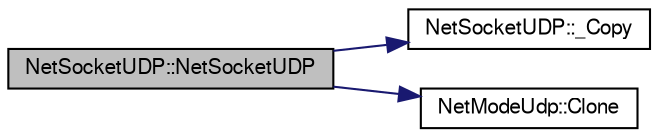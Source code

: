 digraph G
{
  edge [fontname="FreeSans",fontsize="10",labelfontname="FreeSans",labelfontsize="10"];
  node [fontname="FreeSans",fontsize="10",shape=record];
  rankdir=LR;
  Node1 [label="NetSocketUDP::NetSocketUDP",height=0.2,width=0.4,color="black", fillcolor="grey75", style="filled" fontcolor="black"];
  Node1 -> Node2 [color="midnightblue",fontsize="10",style="solid",fontname="FreeSans"];
  Node2 [label="NetSocketUDP::_Copy",height=0.2,width=0.4,color="black", fillcolor="white", style="filled",URL="$class_net_socket_u_d_p.html#ad9fad544d56c83a377aee13db007876f"];
  Node1 -> Node3 [color="midnightblue",fontsize="10",style="solid",fontname="FreeSans"];
  Node3 [label="NetModeUdp::Clone",height=0.2,width=0.4,color="black", fillcolor="white", style="filled",URL="$class_net_mode_udp.html#ae0160135a69173309701952b9bdf7488"];
}
